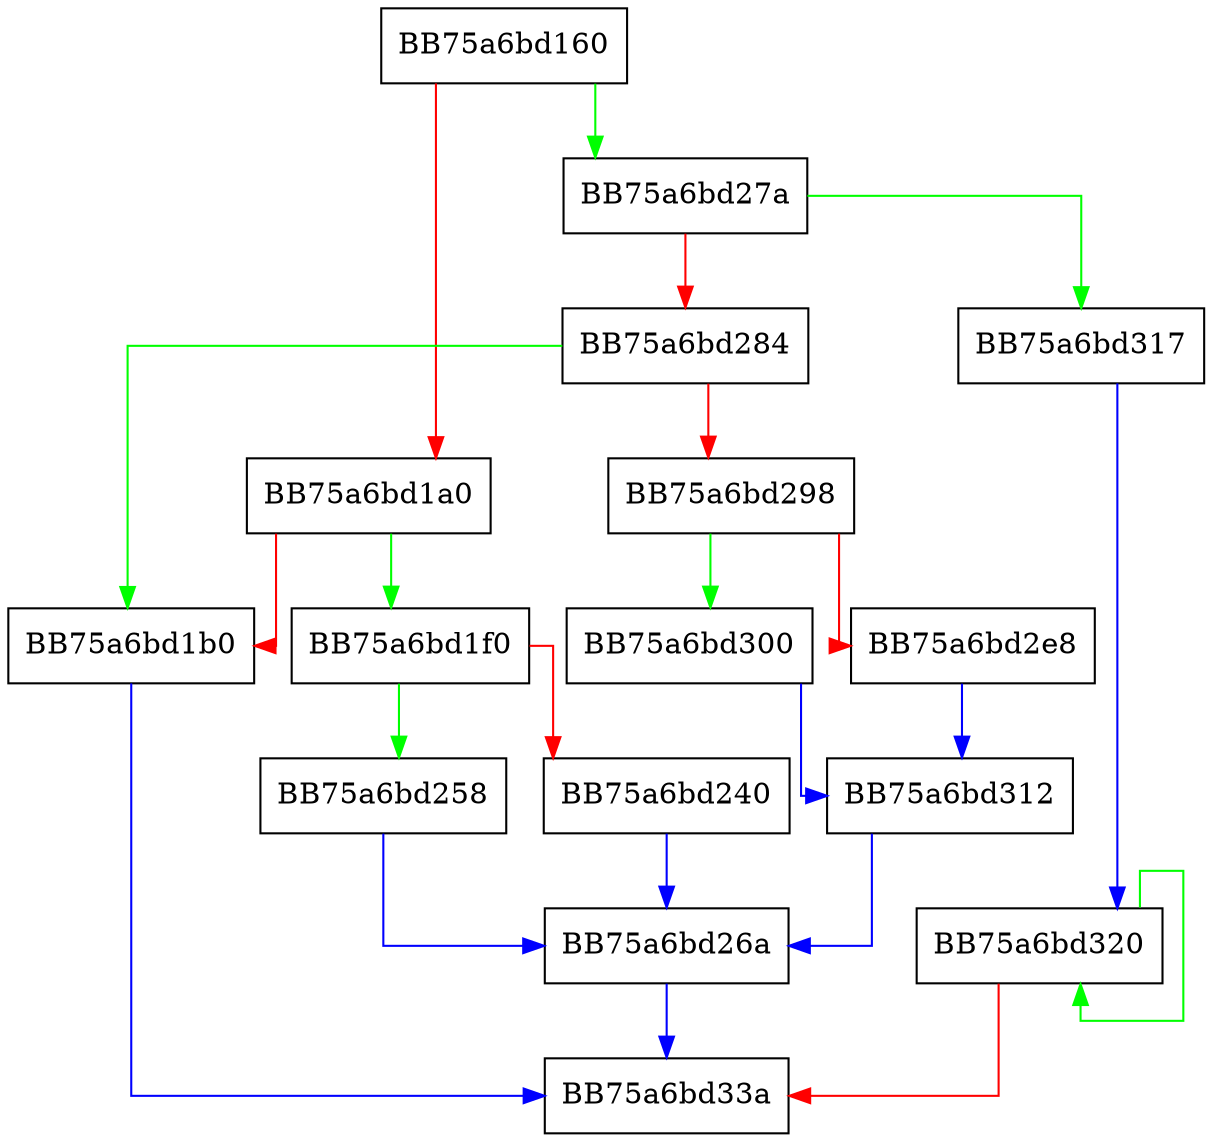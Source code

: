 digraph SSE4_pabsw {
  node [shape="box"];
  graph [splines=ortho];
  BB75a6bd160 -> BB75a6bd27a [color="green"];
  BB75a6bd160 -> BB75a6bd1a0 [color="red"];
  BB75a6bd1a0 -> BB75a6bd1f0 [color="green"];
  BB75a6bd1a0 -> BB75a6bd1b0 [color="red"];
  BB75a6bd1b0 -> BB75a6bd33a [color="blue"];
  BB75a6bd1f0 -> BB75a6bd258 [color="green"];
  BB75a6bd1f0 -> BB75a6bd240 [color="red"];
  BB75a6bd240 -> BB75a6bd26a [color="blue"];
  BB75a6bd258 -> BB75a6bd26a [color="blue"];
  BB75a6bd26a -> BB75a6bd33a [color="blue"];
  BB75a6bd27a -> BB75a6bd317 [color="green"];
  BB75a6bd27a -> BB75a6bd284 [color="red"];
  BB75a6bd284 -> BB75a6bd1b0 [color="green"];
  BB75a6bd284 -> BB75a6bd298 [color="red"];
  BB75a6bd298 -> BB75a6bd300 [color="green"];
  BB75a6bd298 -> BB75a6bd2e8 [color="red"];
  BB75a6bd2e8 -> BB75a6bd312 [color="blue"];
  BB75a6bd300 -> BB75a6bd312 [color="blue"];
  BB75a6bd312 -> BB75a6bd26a [color="blue"];
  BB75a6bd317 -> BB75a6bd320 [color="blue"];
  BB75a6bd320 -> BB75a6bd320 [color="green"];
  BB75a6bd320 -> BB75a6bd33a [color="red"];
}